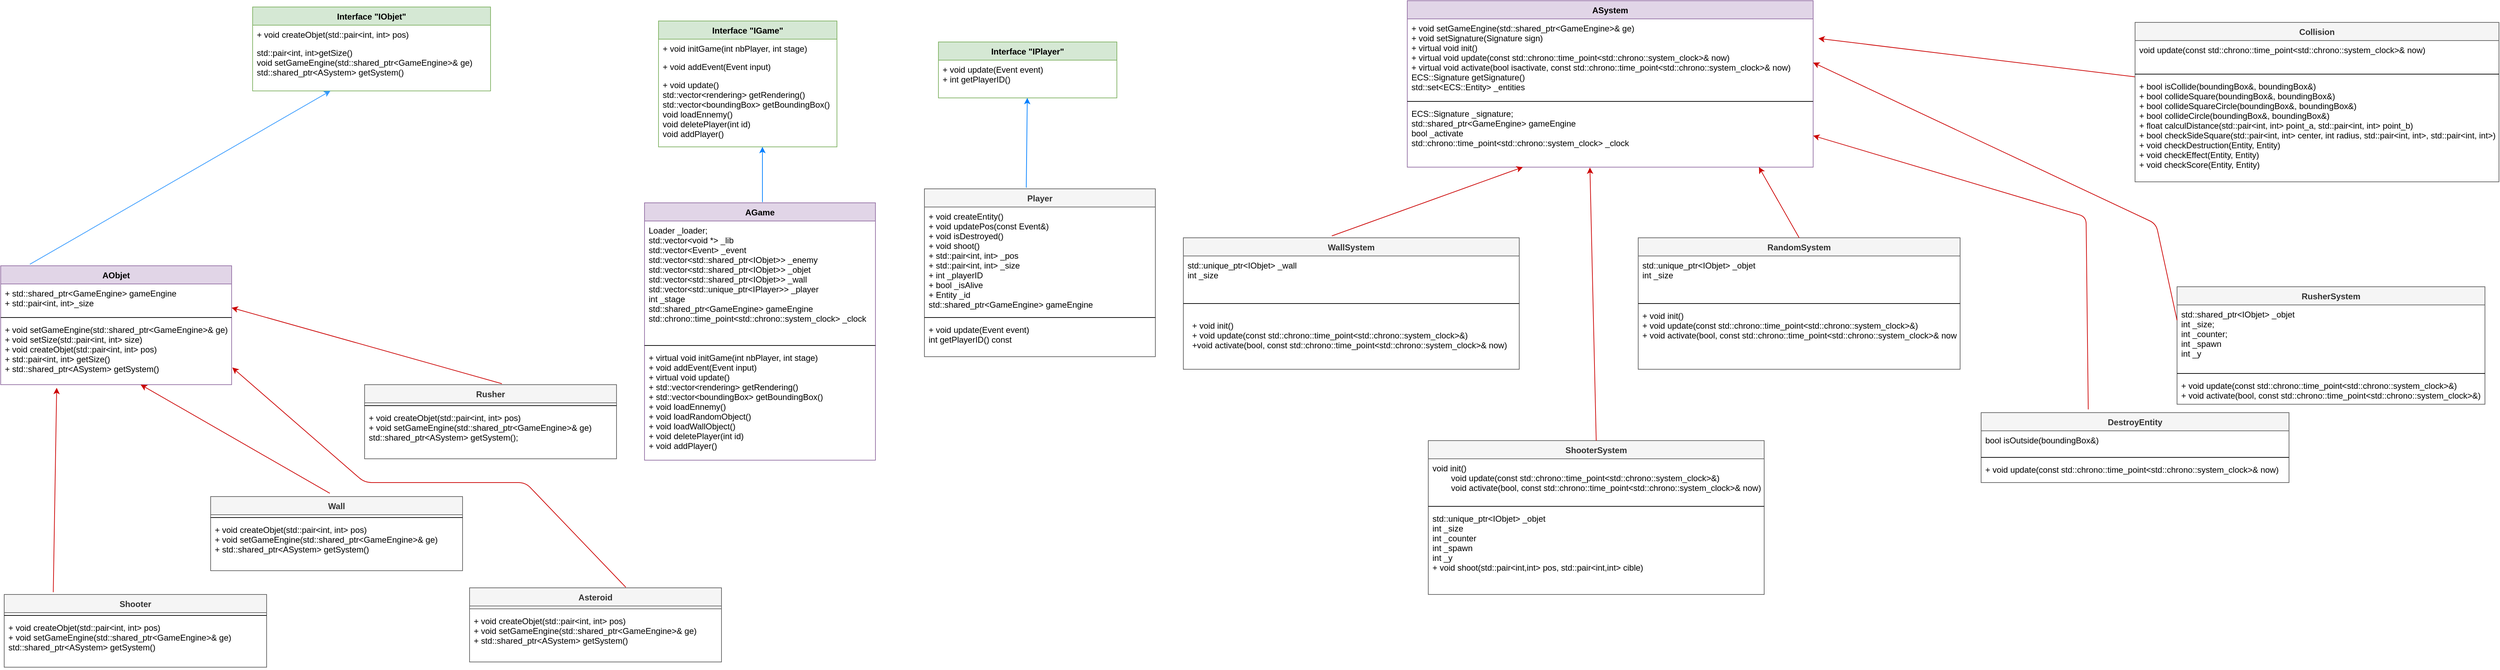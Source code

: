 <mxfile version="12.3.3" type="device" pages="1"><diagram id="yRud9lnq_B72n_aJDMXG" name="Page-1"><mxGraphModel dx="2370" dy="1203" grid="1" gridSize="10" guides="1" tooltips="1" connect="1" arrows="1" fold="1" page="1" pageScale="1" pageWidth="1100" pageHeight="1700" math="0" shadow="0"><root><mxCell id="0"/><mxCell id="1" parent="0"/><mxCell id="04Xk57T-Wy_2Raf5aNKP-2" value="Interface &quot;IGame&quot;" style="swimlane;fontStyle=1;childLayout=stackLayout;horizontal=1;startSize=26;fillColor=#d5e8d4;horizontalStack=0;resizeParent=1;resizeParentMax=0;resizeLast=0;collapsible=1;marginBottom=0;strokeColor=#82b366;" vertex="1" parent="1"><mxGeometry x="950" y="40" width="255" height="180" as="geometry"/></mxCell><mxCell id="04Xk57T-Wy_2Raf5aNKP-3" value="+ void initGame(int nbPlayer, int stage)" style="text;strokeColor=none;fillColor=none;align=left;verticalAlign=top;spacingLeft=4;spacingRight=4;overflow=hidden;rotatable=0;points=[[0,0.5],[1,0.5]];portConstraint=eastwest;" vertex="1" parent="04Xk57T-Wy_2Raf5aNKP-2"><mxGeometry y="26" width="255" height="26" as="geometry"/></mxCell><mxCell id="04Xk57T-Wy_2Raf5aNKP-4" value="+ void addEvent(Event input)" style="text;strokeColor=none;fillColor=none;align=left;verticalAlign=top;spacingLeft=4;spacingRight=4;overflow=hidden;rotatable=0;points=[[0,0.5],[1,0.5]];portConstraint=eastwest;" vertex="1" parent="04Xk57T-Wy_2Raf5aNKP-2"><mxGeometry y="52" width="255" height="26" as="geometry"/></mxCell><mxCell id="04Xk57T-Wy_2Raf5aNKP-5" value="+ void update()&#xA;std::vector&lt;rendering&gt; getRendering()&#xA;std::vector&lt;boundingBox&gt; getBoundingBox()&#xA;void loadEnnemy()&#xA;void deletePlayer(int id)&#xA;void addPlayer()&#xA;" style="text;strokeColor=none;fillColor=none;align=left;verticalAlign=top;spacingLeft=4;spacingRight=4;overflow=hidden;rotatable=0;points=[[0,0.5],[1,0.5]];portConstraint=eastwest;" vertex="1" parent="04Xk57T-Wy_2Raf5aNKP-2"><mxGeometry y="78" width="255" height="102" as="geometry"/></mxCell><mxCell id="04Xk57T-Wy_2Raf5aNKP-7" value="Interface &quot;IObjet&quot;" style="swimlane;fontStyle=1;childLayout=stackLayout;horizontal=1;startSize=26;fillColor=#d5e8d4;horizontalStack=0;resizeParent=1;resizeParentMax=0;resizeLast=0;collapsible=1;marginBottom=0;strokeColor=#82b366;" vertex="1" parent="1"><mxGeometry x="370" y="20" width="340" height="120" as="geometry"/></mxCell><mxCell id="04Xk57T-Wy_2Raf5aNKP-8" value="+ void createObjet(std::pair&lt;int, int&gt; pos)" style="text;strokeColor=none;fillColor=none;align=left;verticalAlign=top;spacingLeft=4;spacingRight=4;overflow=hidden;rotatable=0;points=[[0,0.5],[1,0.5]];portConstraint=eastwest;" vertex="1" parent="04Xk57T-Wy_2Raf5aNKP-7"><mxGeometry y="26" width="340" height="26" as="geometry"/></mxCell><mxCell id="04Xk57T-Wy_2Raf5aNKP-10" value="std::pair&lt;int, int&gt;getSize()&#xA;void setGameEngine(std::shared_ptr&lt;GameEngine&gt;&amp; ge)&#xA;std::shared_ptr&lt;ASystem&gt; getSystem()&#xA;" style="text;strokeColor=none;fillColor=none;align=left;verticalAlign=top;spacingLeft=4;spacingRight=4;overflow=hidden;rotatable=0;points=[[0,0.5],[1,0.5]];portConstraint=eastwest;" vertex="1" parent="04Xk57T-Wy_2Raf5aNKP-7"><mxGeometry y="52" width="340" height="68" as="geometry"/></mxCell><mxCell id="04Xk57T-Wy_2Raf5aNKP-11" value="AObjet" style="swimlane;fontStyle=1;align=center;verticalAlign=top;childLayout=stackLayout;horizontal=1;startSize=26;horizontalStack=0;resizeParent=1;resizeParentMax=0;resizeLast=0;collapsible=1;marginBottom=0;fillColor=#e1d5e7;strokeColor=#9673a6;" vertex="1" parent="1"><mxGeometry x="10" y="390" width="330" height="170" as="geometry"/></mxCell><mxCell id="04Xk57T-Wy_2Raf5aNKP-12" value="+ std::shared_ptr&lt;GameEngine&gt; gameEngine&#xA;+ std::pair&lt;int, int&gt;_size&#xA;" style="text;strokeColor=none;fillColor=none;align=left;verticalAlign=top;spacingLeft=4;spacingRight=4;overflow=hidden;rotatable=0;points=[[0,0.5],[1,0.5]];portConstraint=eastwest;" vertex="1" parent="04Xk57T-Wy_2Raf5aNKP-11"><mxGeometry y="26" width="330" height="44" as="geometry"/></mxCell><mxCell id="04Xk57T-Wy_2Raf5aNKP-13" value="" style="line;strokeWidth=1;fillColor=none;align=left;verticalAlign=middle;spacingTop=-1;spacingLeft=3;spacingRight=3;rotatable=0;labelPosition=right;points=[];portConstraint=eastwest;" vertex="1" parent="04Xk57T-Wy_2Raf5aNKP-11"><mxGeometry y="70" width="330" height="8" as="geometry"/></mxCell><mxCell id="04Xk57T-Wy_2Raf5aNKP-14" value="+ void setGameEngine(std::shared_ptr&lt;GameEngine&gt;&amp; ge)&#xA;+ void setSize(std::pair&lt;int, int&gt; size)&#xA;+ void createObjet(std::pair&lt;int, int&gt; pos)&#xA;+ std::pair&lt;int, int&gt; getSize()&#xA;+ std::shared_ptr&lt;ASystem&gt; getSystem()&#xA;" style="text;strokeColor=none;fillColor=none;align=left;verticalAlign=top;spacingLeft=4;spacingRight=4;overflow=hidden;rotatable=0;points=[[0,0.5],[1,0.5]];portConstraint=eastwest;" vertex="1" parent="04Xk57T-Wy_2Raf5aNKP-11"><mxGeometry y="78" width="330" height="92" as="geometry"/></mxCell><mxCell id="04Xk57T-Wy_2Raf5aNKP-15" value="" style="endArrow=classic;html=1;exitX=0.126;exitY=-0.012;exitDx=0;exitDy=0;exitPerimeter=0;strokeColor=#3399FF;" edge="1" parent="1" source="04Xk57T-Wy_2Raf5aNKP-11" target="04Xk57T-Wy_2Raf5aNKP-10"><mxGeometry width="50" height="50" relative="1" as="geometry"><mxPoint x="260" y="270" as="sourcePoint"/><mxPoint x="310" y="220" as="targetPoint"/></mxGeometry></mxCell><mxCell id="04Xk57T-Wy_2Raf5aNKP-16" value="Wall" style="swimlane;fontStyle=1;align=center;verticalAlign=top;childLayout=stackLayout;horizontal=1;startSize=26;horizontalStack=0;resizeParent=1;resizeParentMax=0;resizeLast=0;collapsible=1;marginBottom=0;fillColor=#f5f5f5;strokeColor=#666666;fontColor=#333333;" vertex="1" parent="1"><mxGeometry x="310" y="720" width="360" height="106" as="geometry"/></mxCell><mxCell id="04Xk57T-Wy_2Raf5aNKP-18" value="" style="line;strokeWidth=1;fillColor=none;align=left;verticalAlign=middle;spacingTop=-1;spacingLeft=3;spacingRight=3;rotatable=0;labelPosition=right;points=[];portConstraint=eastwest;" vertex="1" parent="04Xk57T-Wy_2Raf5aNKP-16"><mxGeometry y="26" width="360" height="8" as="geometry"/></mxCell><mxCell id="04Xk57T-Wy_2Raf5aNKP-19" value="+ void createObjet(std::pair&lt;int, int&gt; pos)&#xA;+ void setGameEngine(std::shared_ptr&lt;GameEngine&gt;&amp; ge)&#xA;+ std::shared_ptr&lt;ASystem&gt; getSystem()" style="text;strokeColor=none;fillColor=none;align=left;verticalAlign=top;spacingLeft=4;spacingRight=4;overflow=hidden;rotatable=0;points=[[0,0.5],[1,0.5]];portConstraint=eastwest;" vertex="1" parent="04Xk57T-Wy_2Raf5aNKP-16"><mxGeometry y="34" width="360" height="72" as="geometry"/></mxCell><mxCell id="04Xk57T-Wy_2Raf5aNKP-20" value="" style="endArrow=classic;html=1;fontColor=#00FF00;exitX=0.473;exitY=-0.044;exitDx=0;exitDy=0;exitPerimeter=0;strokeColor=#CC0000;" edge="1" parent="1" source="04Xk57T-Wy_2Raf5aNKP-16"><mxGeometry width="50" height="50" relative="1" as="geometry"><mxPoint x="280" y="720" as="sourcePoint"/><mxPoint x="210" y="560" as="targetPoint"/></mxGeometry></mxCell><mxCell id="04Xk57T-Wy_2Raf5aNKP-27" value="Shooter" style="swimlane;fontStyle=1;align=center;verticalAlign=top;childLayout=stackLayout;horizontal=1;startSize=26;horizontalStack=0;resizeParent=1;resizeParentMax=0;resizeLast=0;collapsible=1;marginBottom=0;fontColor=#333333;fillColor=#f5f5f5;strokeColor=#666666;" vertex="1" parent="1"><mxGeometry x="15" y="860" width="375" height="104" as="geometry"/></mxCell><mxCell id="04Xk57T-Wy_2Raf5aNKP-29" value="" style="line;strokeWidth=1;fillColor=none;align=left;verticalAlign=middle;spacingTop=-1;spacingLeft=3;spacingRight=3;rotatable=0;labelPosition=right;points=[];portConstraint=eastwest;" vertex="1" parent="04Xk57T-Wy_2Raf5aNKP-27"><mxGeometry y="26" width="375" height="8" as="geometry"/></mxCell><mxCell id="04Xk57T-Wy_2Raf5aNKP-30" value="+ void createObjet(std::pair&lt;int, int&gt; pos)&#xA;+ void setGameEngine(std::shared_ptr&lt;GameEngine&gt;&amp; ge)&#xA;std::shared_ptr&lt;ASystem&gt; getSystem()&#xA;" style="text;strokeColor=none;fillColor=none;align=left;verticalAlign=top;spacingLeft=4;spacingRight=4;overflow=hidden;rotatable=0;points=[[0,0.5],[1,0.5]];portConstraint=eastwest;" vertex="1" parent="04Xk57T-Wy_2Raf5aNKP-27"><mxGeometry y="34" width="375" height="70" as="geometry"/></mxCell><mxCell id="04Xk57T-Wy_2Raf5aNKP-31" value="" style="endArrow=classic;html=1;fontColor=#00FF00;exitX=0.187;exitY=-0.031;exitDx=0;exitDy=0;exitPerimeter=0;strokeColor=#CC0000;" edge="1" parent="1" source="04Xk57T-Wy_2Raf5aNKP-27"><mxGeometry width="50" height="50" relative="1" as="geometry"><mxPoint x="360.28" y="719.836" as="sourcePoint"/><mxPoint x="90" y="564.5" as="targetPoint"/></mxGeometry></mxCell><mxCell id="04Xk57T-Wy_2Raf5aNKP-35" value="Rusher" style="swimlane;fontStyle=1;align=center;verticalAlign=top;childLayout=stackLayout;horizontal=1;startSize=26;horizontalStack=0;resizeParent=1;resizeParentMax=0;resizeLast=0;collapsible=1;marginBottom=0;fillColor=#f5f5f5;strokeColor=#666666;fontColor=#333333;" vertex="1" parent="1"><mxGeometry x="530" y="560" width="360" height="106" as="geometry"/></mxCell><mxCell id="04Xk57T-Wy_2Raf5aNKP-36" value="" style="line;strokeWidth=1;fillColor=none;align=left;verticalAlign=middle;spacingTop=-1;spacingLeft=3;spacingRight=3;rotatable=0;labelPosition=right;points=[];portConstraint=eastwest;" vertex="1" parent="04Xk57T-Wy_2Raf5aNKP-35"><mxGeometry y="26" width="360" height="8" as="geometry"/></mxCell><mxCell id="04Xk57T-Wy_2Raf5aNKP-37" value="+ void createObjet(std::pair&lt;int, int&gt; pos)&#xA;+ void setGameEngine(std::shared_ptr&lt;GameEngine&gt;&amp; ge)&#xA;std::shared_ptr&lt;ASystem&gt; getSystem();" style="text;strokeColor=none;fillColor=none;align=left;verticalAlign=top;spacingLeft=4;spacingRight=4;overflow=hidden;rotatable=0;points=[[0,0.5],[1,0.5]];portConstraint=eastwest;" vertex="1" parent="04Xk57T-Wy_2Raf5aNKP-35"><mxGeometry y="34" width="360" height="72" as="geometry"/></mxCell><mxCell id="04Xk57T-Wy_2Raf5aNKP-38" value="" style="endArrow=classic;html=1;fontColor=#00FF00;exitX=0.545;exitY=-0.013;exitDx=0;exitDy=0;exitPerimeter=0;strokeColor=#CC0000;" edge="1" parent="1" source="04Xk57T-Wy_2Raf5aNKP-35"><mxGeometry width="50" height="50" relative="1" as="geometry"><mxPoint x="610.28" y="605.336" as="sourcePoint"/><mxPoint x="340" y="450" as="targetPoint"/></mxGeometry></mxCell><mxCell id="04Xk57T-Wy_2Raf5aNKP-43" value="" style="endArrow=classic;html=1;fontColor=#0000FF;strokeColor=#007FFF;" edge="1" parent="1"><mxGeometry width="50" height="50" relative="1" as="geometry"><mxPoint x="1098.5" y="299" as="sourcePoint"/><mxPoint x="1098.5" y="220" as="targetPoint"/></mxGeometry></mxCell><mxCell id="04Xk57T-Wy_2Raf5aNKP-44" value="AGame" style="swimlane;fontStyle=1;align=center;verticalAlign=top;childLayout=stackLayout;horizontal=1;startSize=26;horizontalStack=0;resizeParent=1;resizeParentMax=0;resizeLast=0;collapsible=1;marginBottom=0;fillColor=#e1d5e7;strokeColor=#9673a6;" vertex="1" parent="1"><mxGeometry x="930" y="300" width="330" height="368" as="geometry"/></mxCell><mxCell id="04Xk57T-Wy_2Raf5aNKP-45" value="Loader _loader;&#xA;std::vector&lt;void *&gt; _lib&#xA;std::vector&lt;Event&gt; _event&#xA;std::vector&lt;std::shared_ptr&lt;IObjet&gt;&gt; _enemy&#xA;std::vector&lt;std::shared_ptr&lt;IObjet&gt;&gt; _objet&#xA;std::vector&lt;std::shared_ptr&lt;IObjet&gt;&gt; _wall&#xA;std::vector&lt;std::unique_ptr&lt;IPlayer&gt;&gt; _player&#xA;int _stage&#xA;std::shared_ptr&lt;GameEngine&gt; gameEngine&#xA;std::chrono::time_point&lt;std::chrono::system_clock&gt; _clock&#xA;" style="text;strokeColor=none;fillColor=none;align=left;verticalAlign=top;spacingLeft=4;spacingRight=4;overflow=hidden;rotatable=0;points=[[0,0.5],[1,0.5]];portConstraint=eastwest;" vertex="1" parent="04Xk57T-Wy_2Raf5aNKP-44"><mxGeometry y="26" width="330" height="174" as="geometry"/></mxCell><mxCell id="04Xk57T-Wy_2Raf5aNKP-46" value="" style="line;strokeWidth=1;fillColor=none;align=left;verticalAlign=middle;spacingTop=-1;spacingLeft=3;spacingRight=3;rotatable=0;labelPosition=right;points=[];portConstraint=eastwest;" vertex="1" parent="04Xk57T-Wy_2Raf5aNKP-44"><mxGeometry y="200" width="330" height="8" as="geometry"/></mxCell><mxCell id="04Xk57T-Wy_2Raf5aNKP-47" value="+ virtual void initGame(int nbPlayer, int stage)&#xA;+ void addEvent(Event input)&#xA;+ virtual void update()&#xA;+ std::vector&lt;rendering&gt; getRendering()&#xA;+ std::vector&lt;boundingBox&gt; getBoundingBox()&#xA;+ void loadEnnemy()&#xA;+ void loadRandomObject()&#xA;+ void loadWallObject()&#xA;+ void deletePlayer(int id)&#xA;+ void addPlayer()" style="text;strokeColor=none;fillColor=none;align=left;verticalAlign=top;spacingLeft=4;spacingRight=4;overflow=hidden;rotatable=0;points=[[0,0.5],[1,0.5]];portConstraint=eastwest;" vertex="1" parent="04Xk57T-Wy_2Raf5aNKP-44"><mxGeometry y="208" width="330" height="160" as="geometry"/></mxCell><mxCell id="04Xk57T-Wy_2Raf5aNKP-48" value="Interface &quot;IPlayer&quot;" style="swimlane;fontStyle=1;childLayout=stackLayout;horizontal=1;startSize=26;fillColor=#d5e8d4;horizontalStack=0;resizeParent=1;resizeParentMax=0;resizeLast=0;collapsible=1;marginBottom=0;strokeColor=#82b366;" vertex="1" parent="1"><mxGeometry x="1350" y="70" width="255" height="80" as="geometry"/></mxCell><mxCell id="04Xk57T-Wy_2Raf5aNKP-50" value="+ void update(Event event)&#xA;+ int getPlayerID()&#xA;" style="text;strokeColor=none;fillColor=none;align=left;verticalAlign=top;spacingLeft=4;spacingRight=4;overflow=hidden;rotatable=0;points=[[0,0.5],[1,0.5]];portConstraint=eastwest;" vertex="1" parent="04Xk57T-Wy_2Raf5aNKP-48"><mxGeometry y="26" width="255" height="54" as="geometry"/></mxCell><mxCell id="04Xk57T-Wy_2Raf5aNKP-53" value="Player" style="swimlane;fontStyle=1;align=center;verticalAlign=top;childLayout=stackLayout;horizontal=1;startSize=26;horizontalStack=0;resizeParent=1;resizeParentMax=0;resizeLast=0;collapsible=1;marginBottom=0;fillColor=#f5f5f5;strokeColor=#666666;fontColor=#333333;" vertex="1" parent="1"><mxGeometry x="1330" y="280" width="330" height="240" as="geometry"/></mxCell><mxCell id="04Xk57T-Wy_2Raf5aNKP-54" value="+ void createEntity()&#xA;+ void updatePos(const Event&amp;)&#xA;+ void isDestroyed()&#xA;+ void shoot()&#xA;+ std::pair&lt;int, int&gt; _pos&#xA;+ std::pair&lt;int, int&gt; _size&#xA;+ int _playerID&#xA;+ bool _isAlive&#xA;+ Entity _id&#xA;std::shared_ptr&lt;GameEngine&gt; gameEngine" style="text;strokeColor=none;fillColor=none;align=left;verticalAlign=top;spacingLeft=4;spacingRight=4;overflow=hidden;rotatable=0;points=[[0,0.5],[1,0.5]];portConstraint=eastwest;" vertex="1" parent="04Xk57T-Wy_2Raf5aNKP-53"><mxGeometry y="26" width="330" height="154" as="geometry"/></mxCell><mxCell id="04Xk57T-Wy_2Raf5aNKP-55" value="" style="line;strokeWidth=1;fillColor=none;align=left;verticalAlign=middle;spacingTop=-1;spacingLeft=3;spacingRight=3;rotatable=0;labelPosition=right;points=[];portConstraint=eastwest;" vertex="1" parent="04Xk57T-Wy_2Raf5aNKP-53"><mxGeometry y="180" width="330" height="8" as="geometry"/></mxCell><mxCell id="04Xk57T-Wy_2Raf5aNKP-56" value="+ void update(Event event)&#xA;int getPlayerID() const" style="text;strokeColor=none;fillColor=none;align=left;verticalAlign=top;spacingLeft=4;spacingRight=4;overflow=hidden;rotatable=0;points=[[0,0.5],[1,0.5]];portConstraint=eastwest;" vertex="1" parent="04Xk57T-Wy_2Raf5aNKP-53"><mxGeometry y="188" width="330" height="52" as="geometry"/></mxCell><mxCell id="04Xk57T-Wy_2Raf5aNKP-57" value="" style="endArrow=classic;html=1;fontColor=#0000FF;exitX=0.441;exitY=-0.007;exitDx=0;exitDy=0;exitPerimeter=0;strokeColor=#007FFF;" edge="1" parent="1" source="04Xk57T-Wy_2Raf5aNKP-53"><mxGeometry width="50" height="50" relative="1" as="geometry"><mxPoint x="1477" y="229" as="sourcePoint"/><mxPoint x="1477" y="150" as="targetPoint"/></mxGeometry></mxCell><mxCell id="04Xk57T-Wy_2Raf5aNKP-58" value="Asteroid" style="swimlane;fontStyle=1;align=center;verticalAlign=top;childLayout=stackLayout;horizontal=1;startSize=26;horizontalStack=0;resizeParent=1;resizeParentMax=0;resizeLast=0;collapsible=1;marginBottom=0;fillColor=#f5f5f5;strokeColor=#666666;fontColor=#333333;" vertex="1" parent="1"><mxGeometry x="680" y="850.5" width="360" height="106" as="geometry"/></mxCell><mxCell id="04Xk57T-Wy_2Raf5aNKP-59" value="" style="line;strokeWidth=1;fillColor=#f5f5f5;align=left;verticalAlign=middle;spacingTop=-1;spacingLeft=3;spacingRight=3;rotatable=0;labelPosition=right;points=[];portConstraint=eastwest;strokeColor=#666666;fontColor=#333333;" vertex="1" parent="04Xk57T-Wy_2Raf5aNKP-58"><mxGeometry y="26" width="360" height="8" as="geometry"/></mxCell><mxCell id="04Xk57T-Wy_2Raf5aNKP-60" value="+ void createObjet(std::pair&lt;int, int&gt; pos)&#xA;+ void setGameEngine(std::shared_ptr&lt;GameEngine&gt;&amp; ge)&#xA;+ std::shared_ptr&lt;ASystem&gt; getSystem()" style="text;strokeColor=none;fillColor=none;align=left;verticalAlign=top;spacingLeft=4;spacingRight=4;overflow=hidden;rotatable=0;points=[[0,0.5],[1,0.5]];portConstraint=eastwest;" vertex="1" parent="04Xk57T-Wy_2Raf5aNKP-58"><mxGeometry y="34" width="360" height="72" as="geometry"/></mxCell><mxCell id="04Xk57T-Wy_2Raf5aNKP-61" value="" style="endArrow=classic;html=1;fontColor=#00FF00;exitX=0.545;exitY=-0.013;exitDx=0;exitDy=0;exitPerimeter=0;entryX=1.003;entryY=0.734;entryDx=0;entryDy=0;entryPerimeter=0;strokeColor=#CC0000;" edge="1" parent="1" target="04Xk57T-Wy_2Raf5aNKP-14"><mxGeometry width="50" height="50" relative="1" as="geometry"><mxPoint x="903.2" y="849.622" as="sourcePoint"/><mxPoint x="480" y="690" as="targetPoint"/><Array as="points"><mxPoint x="760" y="700"/><mxPoint x="530" y="700"/></Array></mxGeometry></mxCell><mxCell id="04Xk57T-Wy_2Raf5aNKP-62" value="ASystem" style="swimlane;fontStyle=1;align=center;verticalAlign=top;childLayout=stackLayout;horizontal=1;startSize=26;horizontalStack=0;resizeParent=1;resizeParentMax=0;resizeLast=0;collapsible=1;marginBottom=0;fillColor=#e1d5e7;strokeColor=#9673a6;" vertex="1" parent="1"><mxGeometry x="2020" y="11" width="580" height="238" as="geometry"/></mxCell><mxCell id="04Xk57T-Wy_2Raf5aNKP-63" value="+ void setGameEngine(std::shared_ptr&lt;GameEngine&gt;&amp; ge)&#xA;+ void setSignature(Signature sign)&#xA;+ virtual void init()&#xA;+ virtual void update(const std::chrono::time_point&lt;std::chrono::system_clock&gt;&amp; now)&#xA;+ virtual void activate(bool isactivate, const std::chrono::time_point&lt;std::chrono::system_clock&gt;&amp; now)&#xA;ECS::Signature getSignature()&#xA;std::set&lt;ECS::Entity&gt; _entities" style="text;strokeColor=none;fillColor=none;align=left;verticalAlign=top;spacingLeft=4;spacingRight=4;overflow=hidden;rotatable=0;points=[[0,0.5],[1,0.5]];portConstraint=eastwest;" vertex="1" parent="04Xk57T-Wy_2Raf5aNKP-62"><mxGeometry y="26" width="580" height="114" as="geometry"/></mxCell><mxCell id="04Xk57T-Wy_2Raf5aNKP-64" value="" style="line;strokeWidth=1;fillColor=none;align=left;verticalAlign=middle;spacingTop=-1;spacingLeft=3;spacingRight=3;rotatable=0;labelPosition=right;points=[];portConstraint=eastwest;" vertex="1" parent="04Xk57T-Wy_2Raf5aNKP-62"><mxGeometry y="140" width="580" height="8" as="geometry"/></mxCell><mxCell id="04Xk57T-Wy_2Raf5aNKP-65" value="ECS::Signature _signature;&#xA;std::shared_ptr&lt;GameEngine&gt; gameEngine&#xA;bool _activate&#xA;std::chrono::time_point&lt;std::chrono::system_clock&gt; _clock" style="text;strokeColor=none;fillColor=none;align=left;verticalAlign=top;spacingLeft=4;spacingRight=4;overflow=hidden;rotatable=0;points=[[0,0.5],[1,0.5]];portConstraint=eastwest;" vertex="1" parent="04Xk57T-Wy_2Raf5aNKP-62"><mxGeometry y="148" width="580" height="90" as="geometry"/></mxCell><mxCell id="04Xk57T-Wy_2Raf5aNKP-66" value="WallSystem" style="swimlane;fontStyle=1;align=center;verticalAlign=top;childLayout=stackLayout;horizontal=1;startSize=26;horizontalStack=0;resizeParent=1;resizeParentMax=0;resizeLast=0;collapsible=1;marginBottom=0;fillColor=#f5f5f5;strokeColor=#666666;fontColor=#333333;" vertex="1" parent="1"><mxGeometry x="1700" y="350" width="480" height="188" as="geometry"/></mxCell><mxCell id="04Xk57T-Wy_2Raf5aNKP-67" value="std::unique_ptr&lt;IObjet&gt; _wall&#xA;int _size" style="text;strokeColor=none;fillColor=none;align=left;verticalAlign=top;spacingLeft=4;spacingRight=4;overflow=hidden;rotatable=0;points=[[0,0.5],[1,0.5]];portConstraint=eastwest;" vertex="1" parent="04Xk57T-Wy_2Raf5aNKP-66"><mxGeometry y="26" width="480" height="64" as="geometry"/></mxCell><mxCell id="04Xk57T-Wy_2Raf5aNKP-68" value="" style="line;strokeWidth=1;fillColor=none;align=left;verticalAlign=middle;spacingTop=-1;spacingLeft=3;spacingRight=3;rotatable=0;labelPosition=right;points=[];portConstraint=eastwest;" vertex="1" parent="04Xk57T-Wy_2Raf5aNKP-66"><mxGeometry y="90" width="480" height="8" as="geometry"/></mxCell><mxCell id="04Xk57T-Wy_2Raf5aNKP-69" value="&#xA;  + void init()&#xA;  + void update(const std::chrono::time_point&lt;std::chrono::system_clock&gt;&amp;)&#xA;  +void activate(bool, const std::chrono::time_point&lt;std::chrono::system_clock&gt;&amp; now)" style="text;strokeColor=none;fillColor=none;align=left;verticalAlign=top;spacingLeft=4;spacingRight=4;overflow=hidden;rotatable=0;points=[[0,0.5],[1,0.5]];portConstraint=eastwest;" vertex="1" parent="04Xk57T-Wy_2Raf5aNKP-66"><mxGeometry y="98" width="480" height="90" as="geometry"/></mxCell><mxCell id="04Xk57T-Wy_2Raf5aNKP-70" value="" style="endArrow=classic;html=1;fontColor=#0000FF;exitX=0.442;exitY=-0.014;exitDx=0;exitDy=0;exitPerimeter=0;strokeColor=#CC0000;" edge="1" parent="1" source="04Xk57T-Wy_2Raf5aNKP-66" target="04Xk57T-Wy_2Raf5aNKP-65"><mxGeometry width="50" height="50" relative="1" as="geometry"><mxPoint x="1952" y="340" as="sourcePoint"/><mxPoint x="1960" y="277" as="targetPoint"/></mxGeometry></mxCell><mxCell id="04Xk57T-Wy_2Raf5aNKP-71" value="RandomSystem" style="swimlane;fontStyle=1;align=center;verticalAlign=top;childLayout=stackLayout;horizontal=1;startSize=26;horizontalStack=0;resizeParent=1;resizeParentMax=0;resizeLast=0;collapsible=1;marginBottom=0;fillColor=#f5f5f5;strokeColor=#666666;fontColor=#333333;" vertex="1" parent="1"><mxGeometry x="2350" y="350" width="460" height="188" as="geometry"/></mxCell><mxCell id="04Xk57T-Wy_2Raf5aNKP-72" value="std::unique_ptr&lt;IObjet&gt; _objet&#xA;int _size" style="text;strokeColor=none;fillColor=none;align=left;verticalAlign=top;spacingLeft=4;spacingRight=4;overflow=hidden;rotatable=0;points=[[0,0.5],[1,0.5]];portConstraint=eastwest;" vertex="1" parent="04Xk57T-Wy_2Raf5aNKP-71"><mxGeometry y="26" width="460" height="64" as="geometry"/></mxCell><mxCell id="04Xk57T-Wy_2Raf5aNKP-73" value="" style="line;strokeWidth=1;fillColor=none;align=left;verticalAlign=middle;spacingTop=-1;spacingLeft=3;spacingRight=3;rotatable=0;labelPosition=right;points=[];portConstraint=eastwest;" vertex="1" parent="04Xk57T-Wy_2Raf5aNKP-71"><mxGeometry y="90" width="460" height="8" as="geometry"/></mxCell><mxCell id="04Xk57T-Wy_2Raf5aNKP-74" value="+ void init()&#xA;+ void update(const std::chrono::time_point&lt;std::chrono::system_clock&gt;&amp;)&#xA;+ void activate(bool, const std::chrono::time_point&lt;std::chrono::system_clock&gt;&amp; now)" style="text;strokeColor=none;fillColor=none;align=left;verticalAlign=top;spacingLeft=4;spacingRight=4;overflow=hidden;rotatable=0;points=[[0,0.5],[1,0.5]];portConstraint=eastwest;" vertex="1" parent="04Xk57T-Wy_2Raf5aNKP-71"><mxGeometry y="98" width="460" height="90" as="geometry"/></mxCell><mxCell id="04Xk57T-Wy_2Raf5aNKP-75" value="" style="endArrow=classic;html=1;fontColor=#0000FF;exitX=0.5;exitY=0;exitDx=0;exitDy=0;strokeColor=#CC0000;" edge="1" parent="1" source="04Xk57T-Wy_2Raf5aNKP-71"><mxGeometry width="50" height="50" relative="1" as="geometry"><mxPoint x="2279.86" y="347.368" as="sourcePoint"/><mxPoint x="2522.5" y="249" as="targetPoint"/></mxGeometry></mxCell><mxCell id="04Xk57T-Wy_2Raf5aNKP-76" value="ShooterSystem" style="swimlane;fontStyle=1;align=center;verticalAlign=top;childLayout=stackLayout;horizontal=1;startSize=26;horizontalStack=0;resizeParent=1;resizeParentMax=0;resizeLast=0;collapsible=1;marginBottom=0;fillColor=#f5f5f5;strokeColor=#666666;fontColor=#333333;" vertex="1" parent="1"><mxGeometry x="2050" y="640" width="480" height="220" as="geometry"/></mxCell><mxCell id="04Xk57T-Wy_2Raf5aNKP-77" value="void init()&#xA;        void update(const std::chrono::time_point&lt;std::chrono::system_clock&gt;&amp;)&#xA;        void activate(bool, const std::chrono::time_point&lt;std::chrono::system_clock&gt;&amp; now)" style="text;strokeColor=none;fillColor=none;align=left;verticalAlign=top;spacingLeft=4;spacingRight=4;overflow=hidden;rotatable=0;points=[[0,0.5],[1,0.5]];portConstraint=eastwest;" vertex="1" parent="04Xk57T-Wy_2Raf5aNKP-76"><mxGeometry y="26" width="480" height="64" as="geometry"/></mxCell><mxCell id="04Xk57T-Wy_2Raf5aNKP-78" value="" style="line;strokeWidth=1;fillColor=none;align=left;verticalAlign=middle;spacingTop=-1;spacingLeft=3;spacingRight=3;rotatable=0;labelPosition=right;points=[];portConstraint=eastwest;" vertex="1" parent="04Xk57T-Wy_2Raf5aNKP-76"><mxGeometry y="90" width="480" height="8" as="geometry"/></mxCell><mxCell id="04Xk57T-Wy_2Raf5aNKP-79" value="std::unique_ptr&lt;IObjet&gt; _objet&#xA;int _size&#xA;int _counter&#xA;int _spawn&#xA;int _y&#xA;+ void shoot(std::pair&lt;int,int&gt; pos, std::pair&lt;int,int&gt; cible)" style="text;strokeColor=none;fillColor=none;align=left;verticalAlign=top;spacingLeft=4;spacingRight=4;overflow=hidden;rotatable=0;points=[[0,0.5],[1,0.5]];portConstraint=eastwest;" vertex="1" parent="04Xk57T-Wy_2Raf5aNKP-76"><mxGeometry y="98" width="480" height="122" as="geometry"/></mxCell><mxCell id="04Xk57T-Wy_2Raf5aNKP-80" value="" style="endArrow=classic;html=1;fontColor=#0000FF;exitX=0.5;exitY=0;exitDx=0;exitDy=0;strokeColor=#CC0000;" edge="1" parent="1" source="04Xk57T-Wy_2Raf5aNKP-76"><mxGeometry width="50" height="50" relative="1" as="geometry"><mxPoint x="2398.5" y="350.5" as="sourcePoint"/><mxPoint x="2281.0" y="249.5" as="targetPoint"/></mxGeometry></mxCell><mxCell id="04Xk57T-Wy_2Raf5aNKP-81" value="RusherSystem" style="swimlane;fontStyle=1;align=center;verticalAlign=top;childLayout=stackLayout;horizontal=1;startSize=26;horizontalStack=0;resizeParent=1;resizeParentMax=0;resizeLast=0;collapsible=1;marginBottom=0;fillColor=#f5f5f5;strokeColor=#666666;fontColor=#333333;" vertex="1" parent="1"><mxGeometry x="3120" y="420" width="440" height="168" as="geometry"/></mxCell><mxCell id="04Xk57T-Wy_2Raf5aNKP-82" value="std::shared_ptr&lt;IObjet&gt; _objet&#xA;int _size;&#xA;int _counter;&#xA;int _spawn&#xA;int _y" style="text;strokeColor=none;fillColor=none;align=left;verticalAlign=top;spacingLeft=4;spacingRight=4;overflow=hidden;rotatable=0;points=[[0,0.5],[1,0.5]];portConstraint=eastwest;" vertex="1" parent="04Xk57T-Wy_2Raf5aNKP-81"><mxGeometry y="26" width="440" height="94" as="geometry"/></mxCell><mxCell id="04Xk57T-Wy_2Raf5aNKP-83" value="" style="line;strokeWidth=1;fillColor=none;align=left;verticalAlign=middle;spacingTop=-1;spacingLeft=3;spacingRight=3;rotatable=0;labelPosition=right;points=[];portConstraint=eastwest;" vertex="1" parent="04Xk57T-Wy_2Raf5aNKP-81"><mxGeometry y="120" width="440" height="8" as="geometry"/></mxCell><mxCell id="04Xk57T-Wy_2Raf5aNKP-84" value="+ void update(const std::chrono::time_point&lt;std::chrono::system_clock&gt;&amp;)&#xA;+ void activate(bool, const std::chrono::time_point&lt;std::chrono::system_clock&gt;&amp;)" style="text;strokeColor=none;fillColor=none;align=left;verticalAlign=top;spacingLeft=4;spacingRight=4;overflow=hidden;rotatable=0;points=[[0,0.5],[1,0.5]];portConstraint=eastwest;" vertex="1" parent="04Xk57T-Wy_2Raf5aNKP-81"><mxGeometry y="128" width="440" height="40" as="geometry"/></mxCell><mxCell id="04Xk57T-Wy_2Raf5aNKP-85" value="" style="endArrow=classic;html=1;fontColor=#0000FF;strokeColor=#CC0000;" edge="1" parent="1"><mxGeometry width="50" height="50" relative="1" as="geometry"><mxPoint x="3120" y="468" as="sourcePoint"/><mxPoint x="2600.0" y="99.5" as="targetPoint"/><Array as="points"><mxPoint x="3090" y="330"/></Array></mxGeometry></mxCell><mxCell id="04Xk57T-Wy_2Raf5aNKP-86" value="DestroyEntity" style="swimlane;fontStyle=1;align=center;verticalAlign=top;childLayout=stackLayout;horizontal=1;startSize=26;horizontalStack=0;resizeParent=1;resizeParentMax=0;resizeLast=0;collapsible=1;marginBottom=0;fillColor=#f5f5f5;strokeColor=#666666;fontColor=#333333;" vertex="1" parent="1"><mxGeometry x="2840" y="600" width="440" height="100" as="geometry"/></mxCell><mxCell id="04Xk57T-Wy_2Raf5aNKP-87" value="bool isOutside(boundingBox&amp;)" style="text;strokeColor=none;fillColor=none;align=left;verticalAlign=top;spacingLeft=4;spacingRight=4;overflow=hidden;rotatable=0;points=[[0,0.5],[1,0.5]];portConstraint=eastwest;" vertex="1" parent="04Xk57T-Wy_2Raf5aNKP-86"><mxGeometry y="26" width="440" height="34" as="geometry"/></mxCell><mxCell id="04Xk57T-Wy_2Raf5aNKP-88" value="" style="line;strokeWidth=1;fillColor=none;align=left;verticalAlign=middle;spacingTop=-1;spacingLeft=3;spacingRight=3;rotatable=0;labelPosition=right;points=[];portConstraint=eastwest;" vertex="1" parent="04Xk57T-Wy_2Raf5aNKP-86"><mxGeometry y="60" width="440" height="8" as="geometry"/></mxCell><mxCell id="04Xk57T-Wy_2Raf5aNKP-89" value="+ void update(const std::chrono::time_point&lt;std::chrono::system_clock&gt;&amp; now)" style="text;strokeColor=none;fillColor=none;align=left;verticalAlign=top;spacingLeft=4;spacingRight=4;overflow=hidden;rotatable=0;points=[[0,0.5],[1,0.5]];portConstraint=eastwest;" vertex="1" parent="04Xk57T-Wy_2Raf5aNKP-86"><mxGeometry y="68" width="440" height="32" as="geometry"/></mxCell><mxCell id="04Xk57T-Wy_2Raf5aNKP-90" value="" style="endArrow=classic;html=1;fontColor=#0000FF;entryX=1;entryY=0.5;entryDx=0;entryDy=0;exitX=0.348;exitY=-0.046;exitDx=0;exitDy=0;exitPerimeter=0;strokeColor=#CC0000;" edge="1" parent="1" source="04Xk57T-Wy_2Raf5aNKP-86" target="04Xk57T-Wy_2Raf5aNKP-65"><mxGeometry width="50" height="50" relative="1" as="geometry"><mxPoint x="3060" y="510" as="sourcePoint"/><mxPoint x="2532.5" y="259" as="targetPoint"/><Array as="points"><mxPoint x="2990" y="320"/></Array></mxGeometry></mxCell><mxCell id="04Xk57T-Wy_2Raf5aNKP-91" value="Collision" style="swimlane;fontStyle=1;align=center;verticalAlign=top;childLayout=stackLayout;horizontal=1;startSize=26;horizontalStack=0;resizeParent=1;resizeParentMax=0;resizeLast=0;collapsible=1;marginBottom=0;fillColor=#f5f5f5;strokeColor=#666666;fontColor=#333333;" vertex="1" parent="1"><mxGeometry x="3060" y="42" width="520" height="228" as="geometry"/></mxCell><mxCell id="04Xk57T-Wy_2Raf5aNKP-92" value="void update(const std::chrono::time_point&lt;std::chrono::system_clock&gt;&amp; now)" style="text;strokeColor=none;fillColor=none;align=left;verticalAlign=top;spacingLeft=4;spacingRight=4;overflow=hidden;rotatable=0;points=[[0,0.5],[1,0.5]];portConstraint=eastwest;" vertex="1" parent="04Xk57T-Wy_2Raf5aNKP-91"><mxGeometry y="26" width="520" height="44" as="geometry"/></mxCell><mxCell id="04Xk57T-Wy_2Raf5aNKP-93" value="" style="line;strokeWidth=1;fillColor=none;align=left;verticalAlign=middle;spacingTop=-1;spacingLeft=3;spacingRight=3;rotatable=0;labelPosition=right;points=[];portConstraint=eastwest;" vertex="1" parent="04Xk57T-Wy_2Raf5aNKP-91"><mxGeometry y="70" width="520" height="8" as="geometry"/></mxCell><mxCell id="04Xk57T-Wy_2Raf5aNKP-94" value="+ bool isCollide(boundingBox&amp;, boundingBox&amp;)&#xA;+ bool collideSquare(boundingBox&amp;, boundingBox&amp;)&#xA;+ bool collideSquareCircle(boundingBox&amp;, boundingBox&amp;)&#xA;+ bool collideCircle(boundingBox&amp;, boundingBox&amp;)&#xA;+ float calculDistance(std::pair&lt;int, int&gt; point_a, std::pair&lt;int, int&gt; point_b)&#xA;+ bool checkSideSquare(std::pair&lt;int, int&gt; center, int radius, std::pair&lt;int, int&gt;, std::pair&lt;int, int&gt;)&#xA;+ void checkDestruction(Entity, Entity)&#xA;+ void checkEffect(Entity, Entity)&#xA;+ void checkScore(Entity, Entity)" style="text;strokeColor=none;fillColor=none;align=left;verticalAlign=top;spacingLeft=4;spacingRight=4;overflow=hidden;rotatable=0;points=[[0,0.5],[1,0.5]];portConstraint=eastwest;" vertex="1" parent="04Xk57T-Wy_2Raf5aNKP-91"><mxGeometry y="78" width="520" height="150" as="geometry"/></mxCell><mxCell id="04Xk57T-Wy_2Raf5aNKP-95" value="" style="endArrow=classic;html=1;fontColor=#0000FF;exitX=-0.001;exitY=-0.001;exitDx=0;exitDy=0;exitPerimeter=0;strokeColor=#CC0000;" edge="1" parent="1" source="04Xk57T-Wy_2Raf5aNKP-94"><mxGeometry width="50" height="50" relative="1" as="geometry"><mxPoint x="3120.02" y="433.496" as="sourcePoint"/><mxPoint x="2607.5" y="65" as="targetPoint"/></mxGeometry></mxCell></root></mxGraphModel></diagram></mxfile>